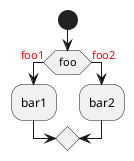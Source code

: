{
  "sha1": "f6so2riuu431skqd2siatnrbozjicsl",
  "insertion": {
    "when": "2024-06-01T09:03:05.619Z",
    "user": "plantuml@gmail.com"
  }
}
@startuml
skinparam activityArrowFontColor red
start
if (foo) then (foo1)
:bar1;
else (foo2)
:bar2;
endif
@enduml
